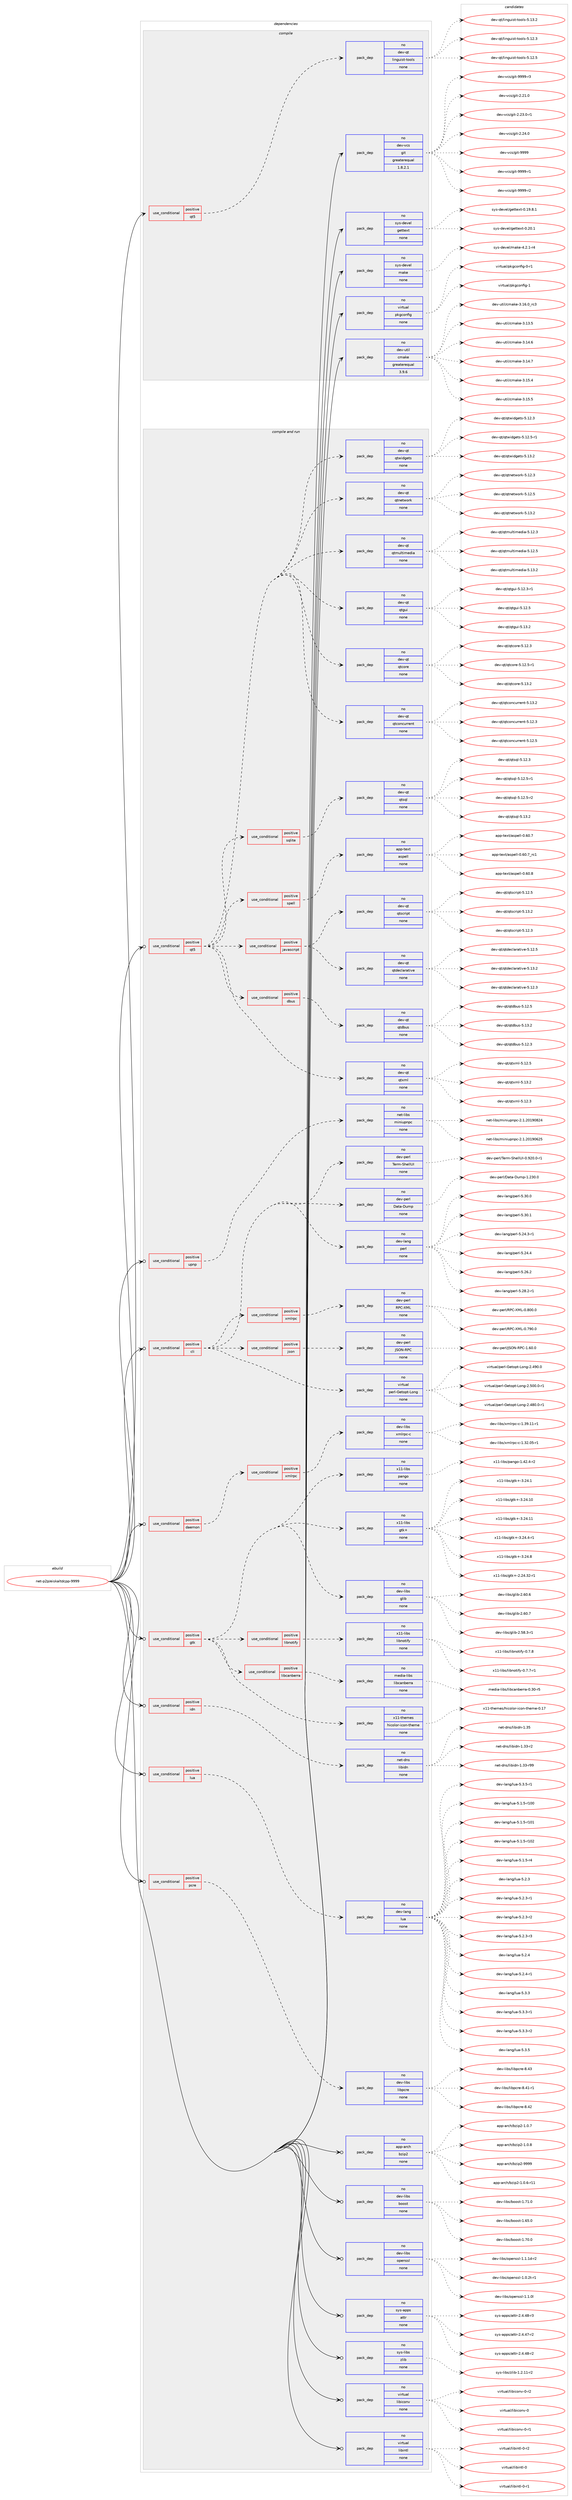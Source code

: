 digraph prolog {

# *************
# Graph options
# *************

newrank=true;
concentrate=true;
compound=true;
graph [rankdir=LR,fontname=Helvetica,fontsize=10,ranksep=1.5];#, ranksep=2.5, nodesep=0.2];
edge  [arrowhead=vee];
node  [fontname=Helvetica,fontsize=10];

# **********
# The ebuild
# **********

subgraph cluster_leftcol {
color=gray;
rank=same;
label=<<i>ebuild</i>>;
id [label="net-p2p/eiskaltdcpp-9999", color=red, width=4, href="../net-p2p/eiskaltdcpp-9999.svg"];
}

# ****************
# The dependencies
# ****************

subgraph cluster_midcol {
color=gray;
label=<<i>dependencies</i>>;
subgraph cluster_compile {
fillcolor="#eeeeee";
style=filled;
label=<<i>compile</i>>;
subgraph cond204752 {
dependency840020 [label=<<TABLE BORDER="0" CELLBORDER="1" CELLSPACING="0" CELLPADDING="4"><TR><TD ROWSPAN="3" CELLPADDING="10">use_conditional</TD></TR><TR><TD>positive</TD></TR><TR><TD>qt5</TD></TR></TABLE>>, shape=none, color=red];
subgraph pack620446 {
dependency840021 [label=<<TABLE BORDER="0" CELLBORDER="1" CELLSPACING="0" CELLPADDING="4" WIDTH="220"><TR><TD ROWSPAN="6" CELLPADDING="30">pack_dep</TD></TR><TR><TD WIDTH="110">no</TD></TR><TR><TD>dev-qt</TD></TR><TR><TD>linguist-tools</TD></TR><TR><TD>none</TD></TR><TR><TD></TD></TR></TABLE>>, shape=none, color=blue];
}
dependency840020:e -> dependency840021:w [weight=20,style="dashed",arrowhead="vee"];
}
id:e -> dependency840020:w [weight=20,style="solid",arrowhead="vee"];
subgraph pack620447 {
dependency840022 [label=<<TABLE BORDER="0" CELLBORDER="1" CELLSPACING="0" CELLPADDING="4" WIDTH="220"><TR><TD ROWSPAN="6" CELLPADDING="30">pack_dep</TD></TR><TR><TD WIDTH="110">no</TD></TR><TR><TD>dev-util</TD></TR><TR><TD>cmake</TD></TR><TR><TD>greaterequal</TD></TR><TR><TD>3.9.6</TD></TR></TABLE>>, shape=none, color=blue];
}
id:e -> dependency840022:w [weight=20,style="solid",arrowhead="vee"];
subgraph pack620448 {
dependency840023 [label=<<TABLE BORDER="0" CELLBORDER="1" CELLSPACING="0" CELLPADDING="4" WIDTH="220"><TR><TD ROWSPAN="6" CELLPADDING="30">pack_dep</TD></TR><TR><TD WIDTH="110">no</TD></TR><TR><TD>dev-vcs</TD></TR><TR><TD>git</TD></TR><TR><TD>greaterequal</TD></TR><TR><TD>1.8.2.1</TD></TR></TABLE>>, shape=none, color=blue];
}
id:e -> dependency840023:w [weight=20,style="solid",arrowhead="vee"];
subgraph pack620449 {
dependency840024 [label=<<TABLE BORDER="0" CELLBORDER="1" CELLSPACING="0" CELLPADDING="4" WIDTH="220"><TR><TD ROWSPAN="6" CELLPADDING="30">pack_dep</TD></TR><TR><TD WIDTH="110">no</TD></TR><TR><TD>sys-devel</TD></TR><TR><TD>gettext</TD></TR><TR><TD>none</TD></TR><TR><TD></TD></TR></TABLE>>, shape=none, color=blue];
}
id:e -> dependency840024:w [weight=20,style="solid",arrowhead="vee"];
subgraph pack620450 {
dependency840025 [label=<<TABLE BORDER="0" CELLBORDER="1" CELLSPACING="0" CELLPADDING="4" WIDTH="220"><TR><TD ROWSPAN="6" CELLPADDING="30">pack_dep</TD></TR><TR><TD WIDTH="110">no</TD></TR><TR><TD>sys-devel</TD></TR><TR><TD>make</TD></TR><TR><TD>none</TD></TR><TR><TD></TD></TR></TABLE>>, shape=none, color=blue];
}
id:e -> dependency840025:w [weight=20,style="solid",arrowhead="vee"];
subgraph pack620451 {
dependency840026 [label=<<TABLE BORDER="0" CELLBORDER="1" CELLSPACING="0" CELLPADDING="4" WIDTH="220"><TR><TD ROWSPAN="6" CELLPADDING="30">pack_dep</TD></TR><TR><TD WIDTH="110">no</TD></TR><TR><TD>virtual</TD></TR><TR><TD>pkgconfig</TD></TR><TR><TD>none</TD></TR><TR><TD></TD></TR></TABLE>>, shape=none, color=blue];
}
id:e -> dependency840026:w [weight=20,style="solid",arrowhead="vee"];
}
subgraph cluster_compileandrun {
fillcolor="#eeeeee";
style=filled;
label=<<i>compile and run</i>>;
subgraph cond204753 {
dependency840027 [label=<<TABLE BORDER="0" CELLBORDER="1" CELLSPACING="0" CELLPADDING="4"><TR><TD ROWSPAN="3" CELLPADDING="10">use_conditional</TD></TR><TR><TD>positive</TD></TR><TR><TD>cli</TD></TR></TABLE>>, shape=none, color=red];
subgraph pack620452 {
dependency840028 [label=<<TABLE BORDER="0" CELLBORDER="1" CELLSPACING="0" CELLPADDING="4" WIDTH="220"><TR><TD ROWSPAN="6" CELLPADDING="30">pack_dep</TD></TR><TR><TD WIDTH="110">no</TD></TR><TR><TD>dev-lang</TD></TR><TR><TD>perl</TD></TR><TR><TD>none</TD></TR><TR><TD></TD></TR></TABLE>>, shape=none, color=blue];
}
dependency840027:e -> dependency840028:w [weight=20,style="dashed",arrowhead="vee"];
subgraph pack620453 {
dependency840029 [label=<<TABLE BORDER="0" CELLBORDER="1" CELLSPACING="0" CELLPADDING="4" WIDTH="220"><TR><TD ROWSPAN="6" CELLPADDING="30">pack_dep</TD></TR><TR><TD WIDTH="110">no</TD></TR><TR><TD>dev-perl</TD></TR><TR><TD>Data-Dump</TD></TR><TR><TD>none</TD></TR><TR><TD></TD></TR></TABLE>>, shape=none, color=blue];
}
dependency840027:e -> dependency840029:w [weight=20,style="dashed",arrowhead="vee"];
subgraph pack620454 {
dependency840030 [label=<<TABLE BORDER="0" CELLBORDER="1" CELLSPACING="0" CELLPADDING="4" WIDTH="220"><TR><TD ROWSPAN="6" CELLPADDING="30">pack_dep</TD></TR><TR><TD WIDTH="110">no</TD></TR><TR><TD>dev-perl</TD></TR><TR><TD>Term-ShellUI</TD></TR><TR><TD>none</TD></TR><TR><TD></TD></TR></TABLE>>, shape=none, color=blue];
}
dependency840027:e -> dependency840030:w [weight=20,style="dashed",arrowhead="vee"];
subgraph pack620455 {
dependency840031 [label=<<TABLE BORDER="0" CELLBORDER="1" CELLSPACING="0" CELLPADDING="4" WIDTH="220"><TR><TD ROWSPAN="6" CELLPADDING="30">pack_dep</TD></TR><TR><TD WIDTH="110">no</TD></TR><TR><TD>virtual</TD></TR><TR><TD>perl-Getopt-Long</TD></TR><TR><TD>none</TD></TR><TR><TD></TD></TR></TABLE>>, shape=none, color=blue];
}
dependency840027:e -> dependency840031:w [weight=20,style="dashed",arrowhead="vee"];
subgraph cond204754 {
dependency840032 [label=<<TABLE BORDER="0" CELLBORDER="1" CELLSPACING="0" CELLPADDING="4"><TR><TD ROWSPAN="3" CELLPADDING="10">use_conditional</TD></TR><TR><TD>positive</TD></TR><TR><TD>json</TD></TR></TABLE>>, shape=none, color=red];
subgraph pack620456 {
dependency840033 [label=<<TABLE BORDER="0" CELLBORDER="1" CELLSPACING="0" CELLPADDING="4" WIDTH="220"><TR><TD ROWSPAN="6" CELLPADDING="30">pack_dep</TD></TR><TR><TD WIDTH="110">no</TD></TR><TR><TD>dev-perl</TD></TR><TR><TD>JSON-RPC</TD></TR><TR><TD>none</TD></TR><TR><TD></TD></TR></TABLE>>, shape=none, color=blue];
}
dependency840032:e -> dependency840033:w [weight=20,style="dashed",arrowhead="vee"];
}
dependency840027:e -> dependency840032:w [weight=20,style="dashed",arrowhead="vee"];
subgraph cond204755 {
dependency840034 [label=<<TABLE BORDER="0" CELLBORDER="1" CELLSPACING="0" CELLPADDING="4"><TR><TD ROWSPAN="3" CELLPADDING="10">use_conditional</TD></TR><TR><TD>positive</TD></TR><TR><TD>xmlrpc</TD></TR></TABLE>>, shape=none, color=red];
subgraph pack620457 {
dependency840035 [label=<<TABLE BORDER="0" CELLBORDER="1" CELLSPACING="0" CELLPADDING="4" WIDTH="220"><TR><TD ROWSPAN="6" CELLPADDING="30">pack_dep</TD></TR><TR><TD WIDTH="110">no</TD></TR><TR><TD>dev-perl</TD></TR><TR><TD>RPC-XML</TD></TR><TR><TD>none</TD></TR><TR><TD></TD></TR></TABLE>>, shape=none, color=blue];
}
dependency840034:e -> dependency840035:w [weight=20,style="dashed",arrowhead="vee"];
}
dependency840027:e -> dependency840034:w [weight=20,style="dashed",arrowhead="vee"];
}
id:e -> dependency840027:w [weight=20,style="solid",arrowhead="odotvee"];
subgraph cond204756 {
dependency840036 [label=<<TABLE BORDER="0" CELLBORDER="1" CELLSPACING="0" CELLPADDING="4"><TR><TD ROWSPAN="3" CELLPADDING="10">use_conditional</TD></TR><TR><TD>positive</TD></TR><TR><TD>daemon</TD></TR></TABLE>>, shape=none, color=red];
subgraph cond204757 {
dependency840037 [label=<<TABLE BORDER="0" CELLBORDER="1" CELLSPACING="0" CELLPADDING="4"><TR><TD ROWSPAN="3" CELLPADDING="10">use_conditional</TD></TR><TR><TD>positive</TD></TR><TR><TD>xmlrpc</TD></TR></TABLE>>, shape=none, color=red];
subgraph pack620458 {
dependency840038 [label=<<TABLE BORDER="0" CELLBORDER="1" CELLSPACING="0" CELLPADDING="4" WIDTH="220"><TR><TD ROWSPAN="6" CELLPADDING="30">pack_dep</TD></TR><TR><TD WIDTH="110">no</TD></TR><TR><TD>dev-libs</TD></TR><TR><TD>xmlrpc-c</TD></TR><TR><TD>none</TD></TR><TR><TD></TD></TR></TABLE>>, shape=none, color=blue];
}
dependency840037:e -> dependency840038:w [weight=20,style="dashed",arrowhead="vee"];
}
dependency840036:e -> dependency840037:w [weight=20,style="dashed",arrowhead="vee"];
}
id:e -> dependency840036:w [weight=20,style="solid",arrowhead="odotvee"];
subgraph cond204758 {
dependency840039 [label=<<TABLE BORDER="0" CELLBORDER="1" CELLSPACING="0" CELLPADDING="4"><TR><TD ROWSPAN="3" CELLPADDING="10">use_conditional</TD></TR><TR><TD>positive</TD></TR><TR><TD>gtk</TD></TR></TABLE>>, shape=none, color=red];
subgraph pack620459 {
dependency840040 [label=<<TABLE BORDER="0" CELLBORDER="1" CELLSPACING="0" CELLPADDING="4" WIDTH="220"><TR><TD ROWSPAN="6" CELLPADDING="30">pack_dep</TD></TR><TR><TD WIDTH="110">no</TD></TR><TR><TD>dev-libs</TD></TR><TR><TD>glib</TD></TR><TR><TD>none</TD></TR><TR><TD></TD></TR></TABLE>>, shape=none, color=blue];
}
dependency840039:e -> dependency840040:w [weight=20,style="dashed",arrowhead="vee"];
subgraph pack620460 {
dependency840041 [label=<<TABLE BORDER="0" CELLBORDER="1" CELLSPACING="0" CELLPADDING="4" WIDTH="220"><TR><TD ROWSPAN="6" CELLPADDING="30">pack_dep</TD></TR><TR><TD WIDTH="110">no</TD></TR><TR><TD>x11-libs</TD></TR><TR><TD>gtk+</TD></TR><TR><TD>none</TD></TR><TR><TD></TD></TR></TABLE>>, shape=none, color=blue];
}
dependency840039:e -> dependency840041:w [weight=20,style="dashed",arrowhead="vee"];
subgraph pack620461 {
dependency840042 [label=<<TABLE BORDER="0" CELLBORDER="1" CELLSPACING="0" CELLPADDING="4" WIDTH="220"><TR><TD ROWSPAN="6" CELLPADDING="30">pack_dep</TD></TR><TR><TD WIDTH="110">no</TD></TR><TR><TD>x11-libs</TD></TR><TR><TD>pango</TD></TR><TR><TD>none</TD></TR><TR><TD></TD></TR></TABLE>>, shape=none, color=blue];
}
dependency840039:e -> dependency840042:w [weight=20,style="dashed",arrowhead="vee"];
subgraph pack620462 {
dependency840043 [label=<<TABLE BORDER="0" CELLBORDER="1" CELLSPACING="0" CELLPADDING="4" WIDTH="220"><TR><TD ROWSPAN="6" CELLPADDING="30">pack_dep</TD></TR><TR><TD WIDTH="110">no</TD></TR><TR><TD>x11-themes</TD></TR><TR><TD>hicolor-icon-theme</TD></TR><TR><TD>none</TD></TR><TR><TD></TD></TR></TABLE>>, shape=none, color=blue];
}
dependency840039:e -> dependency840043:w [weight=20,style="dashed",arrowhead="vee"];
subgraph cond204759 {
dependency840044 [label=<<TABLE BORDER="0" CELLBORDER="1" CELLSPACING="0" CELLPADDING="4"><TR><TD ROWSPAN="3" CELLPADDING="10">use_conditional</TD></TR><TR><TD>positive</TD></TR><TR><TD>libcanberra</TD></TR></TABLE>>, shape=none, color=red];
subgraph pack620463 {
dependency840045 [label=<<TABLE BORDER="0" CELLBORDER="1" CELLSPACING="0" CELLPADDING="4" WIDTH="220"><TR><TD ROWSPAN="6" CELLPADDING="30">pack_dep</TD></TR><TR><TD WIDTH="110">no</TD></TR><TR><TD>media-libs</TD></TR><TR><TD>libcanberra</TD></TR><TR><TD>none</TD></TR><TR><TD></TD></TR></TABLE>>, shape=none, color=blue];
}
dependency840044:e -> dependency840045:w [weight=20,style="dashed",arrowhead="vee"];
}
dependency840039:e -> dependency840044:w [weight=20,style="dashed",arrowhead="vee"];
subgraph cond204760 {
dependency840046 [label=<<TABLE BORDER="0" CELLBORDER="1" CELLSPACING="0" CELLPADDING="4"><TR><TD ROWSPAN="3" CELLPADDING="10">use_conditional</TD></TR><TR><TD>positive</TD></TR><TR><TD>libnotify</TD></TR></TABLE>>, shape=none, color=red];
subgraph pack620464 {
dependency840047 [label=<<TABLE BORDER="0" CELLBORDER="1" CELLSPACING="0" CELLPADDING="4" WIDTH="220"><TR><TD ROWSPAN="6" CELLPADDING="30">pack_dep</TD></TR><TR><TD WIDTH="110">no</TD></TR><TR><TD>x11-libs</TD></TR><TR><TD>libnotify</TD></TR><TR><TD>none</TD></TR><TR><TD></TD></TR></TABLE>>, shape=none, color=blue];
}
dependency840046:e -> dependency840047:w [weight=20,style="dashed",arrowhead="vee"];
}
dependency840039:e -> dependency840046:w [weight=20,style="dashed",arrowhead="vee"];
}
id:e -> dependency840039:w [weight=20,style="solid",arrowhead="odotvee"];
subgraph cond204761 {
dependency840048 [label=<<TABLE BORDER="0" CELLBORDER="1" CELLSPACING="0" CELLPADDING="4"><TR><TD ROWSPAN="3" CELLPADDING="10">use_conditional</TD></TR><TR><TD>positive</TD></TR><TR><TD>idn</TD></TR></TABLE>>, shape=none, color=red];
subgraph pack620465 {
dependency840049 [label=<<TABLE BORDER="0" CELLBORDER="1" CELLSPACING="0" CELLPADDING="4" WIDTH="220"><TR><TD ROWSPAN="6" CELLPADDING="30">pack_dep</TD></TR><TR><TD WIDTH="110">no</TD></TR><TR><TD>net-dns</TD></TR><TR><TD>libidn</TD></TR><TR><TD>none</TD></TR><TR><TD></TD></TR></TABLE>>, shape=none, color=blue];
}
dependency840048:e -> dependency840049:w [weight=20,style="dashed",arrowhead="vee"];
}
id:e -> dependency840048:w [weight=20,style="solid",arrowhead="odotvee"];
subgraph cond204762 {
dependency840050 [label=<<TABLE BORDER="0" CELLBORDER="1" CELLSPACING="0" CELLPADDING="4"><TR><TD ROWSPAN="3" CELLPADDING="10">use_conditional</TD></TR><TR><TD>positive</TD></TR><TR><TD>lua</TD></TR></TABLE>>, shape=none, color=red];
subgraph pack620466 {
dependency840051 [label=<<TABLE BORDER="0" CELLBORDER="1" CELLSPACING="0" CELLPADDING="4" WIDTH="220"><TR><TD ROWSPAN="6" CELLPADDING="30">pack_dep</TD></TR><TR><TD WIDTH="110">no</TD></TR><TR><TD>dev-lang</TD></TR><TR><TD>lua</TD></TR><TR><TD>none</TD></TR><TR><TD></TD></TR></TABLE>>, shape=none, color=blue];
}
dependency840050:e -> dependency840051:w [weight=20,style="dashed",arrowhead="vee"];
}
id:e -> dependency840050:w [weight=20,style="solid",arrowhead="odotvee"];
subgraph cond204763 {
dependency840052 [label=<<TABLE BORDER="0" CELLBORDER="1" CELLSPACING="0" CELLPADDING="4"><TR><TD ROWSPAN="3" CELLPADDING="10">use_conditional</TD></TR><TR><TD>positive</TD></TR><TR><TD>pcre</TD></TR></TABLE>>, shape=none, color=red];
subgraph pack620467 {
dependency840053 [label=<<TABLE BORDER="0" CELLBORDER="1" CELLSPACING="0" CELLPADDING="4" WIDTH="220"><TR><TD ROWSPAN="6" CELLPADDING="30">pack_dep</TD></TR><TR><TD WIDTH="110">no</TD></TR><TR><TD>dev-libs</TD></TR><TR><TD>libpcre</TD></TR><TR><TD>none</TD></TR><TR><TD></TD></TR></TABLE>>, shape=none, color=blue];
}
dependency840052:e -> dependency840053:w [weight=20,style="dashed",arrowhead="vee"];
}
id:e -> dependency840052:w [weight=20,style="solid",arrowhead="odotvee"];
subgraph cond204764 {
dependency840054 [label=<<TABLE BORDER="0" CELLBORDER="1" CELLSPACING="0" CELLPADDING="4"><TR><TD ROWSPAN="3" CELLPADDING="10">use_conditional</TD></TR><TR><TD>positive</TD></TR><TR><TD>qt5</TD></TR></TABLE>>, shape=none, color=red];
subgraph pack620468 {
dependency840055 [label=<<TABLE BORDER="0" CELLBORDER="1" CELLSPACING="0" CELLPADDING="4" WIDTH="220"><TR><TD ROWSPAN="6" CELLPADDING="30">pack_dep</TD></TR><TR><TD WIDTH="110">no</TD></TR><TR><TD>dev-qt</TD></TR><TR><TD>qtconcurrent</TD></TR><TR><TD>none</TD></TR><TR><TD></TD></TR></TABLE>>, shape=none, color=blue];
}
dependency840054:e -> dependency840055:w [weight=20,style="dashed",arrowhead="vee"];
subgraph pack620469 {
dependency840056 [label=<<TABLE BORDER="0" CELLBORDER="1" CELLSPACING="0" CELLPADDING="4" WIDTH="220"><TR><TD ROWSPAN="6" CELLPADDING="30">pack_dep</TD></TR><TR><TD WIDTH="110">no</TD></TR><TR><TD>dev-qt</TD></TR><TR><TD>qtcore</TD></TR><TR><TD>none</TD></TR><TR><TD></TD></TR></TABLE>>, shape=none, color=blue];
}
dependency840054:e -> dependency840056:w [weight=20,style="dashed",arrowhead="vee"];
subgraph pack620470 {
dependency840057 [label=<<TABLE BORDER="0" CELLBORDER="1" CELLSPACING="0" CELLPADDING="4" WIDTH="220"><TR><TD ROWSPAN="6" CELLPADDING="30">pack_dep</TD></TR><TR><TD WIDTH="110">no</TD></TR><TR><TD>dev-qt</TD></TR><TR><TD>qtgui</TD></TR><TR><TD>none</TD></TR><TR><TD></TD></TR></TABLE>>, shape=none, color=blue];
}
dependency840054:e -> dependency840057:w [weight=20,style="dashed",arrowhead="vee"];
subgraph pack620471 {
dependency840058 [label=<<TABLE BORDER="0" CELLBORDER="1" CELLSPACING="0" CELLPADDING="4" WIDTH="220"><TR><TD ROWSPAN="6" CELLPADDING="30">pack_dep</TD></TR><TR><TD WIDTH="110">no</TD></TR><TR><TD>dev-qt</TD></TR><TR><TD>qtmultimedia</TD></TR><TR><TD>none</TD></TR><TR><TD></TD></TR></TABLE>>, shape=none, color=blue];
}
dependency840054:e -> dependency840058:w [weight=20,style="dashed",arrowhead="vee"];
subgraph pack620472 {
dependency840059 [label=<<TABLE BORDER="0" CELLBORDER="1" CELLSPACING="0" CELLPADDING="4" WIDTH="220"><TR><TD ROWSPAN="6" CELLPADDING="30">pack_dep</TD></TR><TR><TD WIDTH="110">no</TD></TR><TR><TD>dev-qt</TD></TR><TR><TD>qtnetwork</TD></TR><TR><TD>none</TD></TR><TR><TD></TD></TR></TABLE>>, shape=none, color=blue];
}
dependency840054:e -> dependency840059:w [weight=20,style="dashed",arrowhead="vee"];
subgraph pack620473 {
dependency840060 [label=<<TABLE BORDER="0" CELLBORDER="1" CELLSPACING="0" CELLPADDING="4" WIDTH="220"><TR><TD ROWSPAN="6" CELLPADDING="30">pack_dep</TD></TR><TR><TD WIDTH="110">no</TD></TR><TR><TD>dev-qt</TD></TR><TR><TD>qtwidgets</TD></TR><TR><TD>none</TD></TR><TR><TD></TD></TR></TABLE>>, shape=none, color=blue];
}
dependency840054:e -> dependency840060:w [weight=20,style="dashed",arrowhead="vee"];
subgraph pack620474 {
dependency840061 [label=<<TABLE BORDER="0" CELLBORDER="1" CELLSPACING="0" CELLPADDING="4" WIDTH="220"><TR><TD ROWSPAN="6" CELLPADDING="30">pack_dep</TD></TR><TR><TD WIDTH="110">no</TD></TR><TR><TD>dev-qt</TD></TR><TR><TD>qtxml</TD></TR><TR><TD>none</TD></TR><TR><TD></TD></TR></TABLE>>, shape=none, color=blue];
}
dependency840054:e -> dependency840061:w [weight=20,style="dashed",arrowhead="vee"];
subgraph cond204765 {
dependency840062 [label=<<TABLE BORDER="0" CELLBORDER="1" CELLSPACING="0" CELLPADDING="4"><TR><TD ROWSPAN="3" CELLPADDING="10">use_conditional</TD></TR><TR><TD>positive</TD></TR><TR><TD>dbus</TD></TR></TABLE>>, shape=none, color=red];
subgraph pack620475 {
dependency840063 [label=<<TABLE BORDER="0" CELLBORDER="1" CELLSPACING="0" CELLPADDING="4" WIDTH="220"><TR><TD ROWSPAN="6" CELLPADDING="30">pack_dep</TD></TR><TR><TD WIDTH="110">no</TD></TR><TR><TD>dev-qt</TD></TR><TR><TD>qtdbus</TD></TR><TR><TD>none</TD></TR><TR><TD></TD></TR></TABLE>>, shape=none, color=blue];
}
dependency840062:e -> dependency840063:w [weight=20,style="dashed",arrowhead="vee"];
}
dependency840054:e -> dependency840062:w [weight=20,style="dashed",arrowhead="vee"];
subgraph cond204766 {
dependency840064 [label=<<TABLE BORDER="0" CELLBORDER="1" CELLSPACING="0" CELLPADDING="4"><TR><TD ROWSPAN="3" CELLPADDING="10">use_conditional</TD></TR><TR><TD>positive</TD></TR><TR><TD>javascript</TD></TR></TABLE>>, shape=none, color=red];
subgraph pack620476 {
dependency840065 [label=<<TABLE BORDER="0" CELLBORDER="1" CELLSPACING="0" CELLPADDING="4" WIDTH="220"><TR><TD ROWSPAN="6" CELLPADDING="30">pack_dep</TD></TR><TR><TD WIDTH="110">no</TD></TR><TR><TD>dev-qt</TD></TR><TR><TD>qtdeclarative</TD></TR><TR><TD>none</TD></TR><TR><TD></TD></TR></TABLE>>, shape=none, color=blue];
}
dependency840064:e -> dependency840065:w [weight=20,style="dashed",arrowhead="vee"];
subgraph pack620477 {
dependency840066 [label=<<TABLE BORDER="0" CELLBORDER="1" CELLSPACING="0" CELLPADDING="4" WIDTH="220"><TR><TD ROWSPAN="6" CELLPADDING="30">pack_dep</TD></TR><TR><TD WIDTH="110">no</TD></TR><TR><TD>dev-qt</TD></TR><TR><TD>qtscript</TD></TR><TR><TD>none</TD></TR><TR><TD></TD></TR></TABLE>>, shape=none, color=blue];
}
dependency840064:e -> dependency840066:w [weight=20,style="dashed",arrowhead="vee"];
}
dependency840054:e -> dependency840064:w [weight=20,style="dashed",arrowhead="vee"];
subgraph cond204767 {
dependency840067 [label=<<TABLE BORDER="0" CELLBORDER="1" CELLSPACING="0" CELLPADDING="4"><TR><TD ROWSPAN="3" CELLPADDING="10">use_conditional</TD></TR><TR><TD>positive</TD></TR><TR><TD>spell</TD></TR></TABLE>>, shape=none, color=red];
subgraph pack620478 {
dependency840068 [label=<<TABLE BORDER="0" CELLBORDER="1" CELLSPACING="0" CELLPADDING="4" WIDTH="220"><TR><TD ROWSPAN="6" CELLPADDING="30">pack_dep</TD></TR><TR><TD WIDTH="110">no</TD></TR><TR><TD>app-text</TD></TR><TR><TD>aspell</TD></TR><TR><TD>none</TD></TR><TR><TD></TD></TR></TABLE>>, shape=none, color=blue];
}
dependency840067:e -> dependency840068:w [weight=20,style="dashed",arrowhead="vee"];
}
dependency840054:e -> dependency840067:w [weight=20,style="dashed",arrowhead="vee"];
subgraph cond204768 {
dependency840069 [label=<<TABLE BORDER="0" CELLBORDER="1" CELLSPACING="0" CELLPADDING="4"><TR><TD ROWSPAN="3" CELLPADDING="10">use_conditional</TD></TR><TR><TD>positive</TD></TR><TR><TD>sqlite</TD></TR></TABLE>>, shape=none, color=red];
subgraph pack620479 {
dependency840070 [label=<<TABLE BORDER="0" CELLBORDER="1" CELLSPACING="0" CELLPADDING="4" WIDTH="220"><TR><TD ROWSPAN="6" CELLPADDING="30">pack_dep</TD></TR><TR><TD WIDTH="110">no</TD></TR><TR><TD>dev-qt</TD></TR><TR><TD>qtsql</TD></TR><TR><TD>none</TD></TR><TR><TD></TD></TR></TABLE>>, shape=none, color=blue];
}
dependency840069:e -> dependency840070:w [weight=20,style="dashed",arrowhead="vee"];
}
dependency840054:e -> dependency840069:w [weight=20,style="dashed",arrowhead="vee"];
}
id:e -> dependency840054:w [weight=20,style="solid",arrowhead="odotvee"];
subgraph cond204769 {
dependency840071 [label=<<TABLE BORDER="0" CELLBORDER="1" CELLSPACING="0" CELLPADDING="4"><TR><TD ROWSPAN="3" CELLPADDING="10">use_conditional</TD></TR><TR><TD>positive</TD></TR><TR><TD>upnp</TD></TR></TABLE>>, shape=none, color=red];
subgraph pack620480 {
dependency840072 [label=<<TABLE BORDER="0" CELLBORDER="1" CELLSPACING="0" CELLPADDING="4" WIDTH="220"><TR><TD ROWSPAN="6" CELLPADDING="30">pack_dep</TD></TR><TR><TD WIDTH="110">no</TD></TR><TR><TD>net-libs</TD></TR><TR><TD>miniupnpc</TD></TR><TR><TD>none</TD></TR><TR><TD></TD></TR></TABLE>>, shape=none, color=blue];
}
dependency840071:e -> dependency840072:w [weight=20,style="dashed",arrowhead="vee"];
}
id:e -> dependency840071:w [weight=20,style="solid",arrowhead="odotvee"];
subgraph pack620481 {
dependency840073 [label=<<TABLE BORDER="0" CELLBORDER="1" CELLSPACING="0" CELLPADDING="4" WIDTH="220"><TR><TD ROWSPAN="6" CELLPADDING="30">pack_dep</TD></TR><TR><TD WIDTH="110">no</TD></TR><TR><TD>app-arch</TD></TR><TR><TD>bzip2</TD></TR><TR><TD>none</TD></TR><TR><TD></TD></TR></TABLE>>, shape=none, color=blue];
}
id:e -> dependency840073:w [weight=20,style="solid",arrowhead="odotvee"];
subgraph pack620482 {
dependency840074 [label=<<TABLE BORDER="0" CELLBORDER="1" CELLSPACING="0" CELLPADDING="4" WIDTH="220"><TR><TD ROWSPAN="6" CELLPADDING="30">pack_dep</TD></TR><TR><TD WIDTH="110">no</TD></TR><TR><TD>dev-libs</TD></TR><TR><TD>boost</TD></TR><TR><TD>none</TD></TR><TR><TD></TD></TR></TABLE>>, shape=none, color=blue];
}
id:e -> dependency840074:w [weight=20,style="solid",arrowhead="odotvee"];
subgraph pack620483 {
dependency840075 [label=<<TABLE BORDER="0" CELLBORDER="1" CELLSPACING="0" CELLPADDING="4" WIDTH="220"><TR><TD ROWSPAN="6" CELLPADDING="30">pack_dep</TD></TR><TR><TD WIDTH="110">no</TD></TR><TR><TD>dev-libs</TD></TR><TR><TD>openssl</TD></TR><TR><TD>none</TD></TR><TR><TD></TD></TR></TABLE>>, shape=none, color=blue];
}
id:e -> dependency840075:w [weight=20,style="solid",arrowhead="odotvee"];
subgraph pack620484 {
dependency840076 [label=<<TABLE BORDER="0" CELLBORDER="1" CELLSPACING="0" CELLPADDING="4" WIDTH="220"><TR><TD ROWSPAN="6" CELLPADDING="30">pack_dep</TD></TR><TR><TD WIDTH="110">no</TD></TR><TR><TD>sys-apps</TD></TR><TR><TD>attr</TD></TR><TR><TD>none</TD></TR><TR><TD></TD></TR></TABLE>>, shape=none, color=blue];
}
id:e -> dependency840076:w [weight=20,style="solid",arrowhead="odotvee"];
subgraph pack620485 {
dependency840077 [label=<<TABLE BORDER="0" CELLBORDER="1" CELLSPACING="0" CELLPADDING="4" WIDTH="220"><TR><TD ROWSPAN="6" CELLPADDING="30">pack_dep</TD></TR><TR><TD WIDTH="110">no</TD></TR><TR><TD>sys-libs</TD></TR><TR><TD>zlib</TD></TR><TR><TD>none</TD></TR><TR><TD></TD></TR></TABLE>>, shape=none, color=blue];
}
id:e -> dependency840077:w [weight=20,style="solid",arrowhead="odotvee"];
subgraph pack620486 {
dependency840078 [label=<<TABLE BORDER="0" CELLBORDER="1" CELLSPACING="0" CELLPADDING="4" WIDTH="220"><TR><TD ROWSPAN="6" CELLPADDING="30">pack_dep</TD></TR><TR><TD WIDTH="110">no</TD></TR><TR><TD>virtual</TD></TR><TR><TD>libiconv</TD></TR><TR><TD>none</TD></TR><TR><TD></TD></TR></TABLE>>, shape=none, color=blue];
}
id:e -> dependency840078:w [weight=20,style="solid",arrowhead="odotvee"];
subgraph pack620487 {
dependency840079 [label=<<TABLE BORDER="0" CELLBORDER="1" CELLSPACING="0" CELLPADDING="4" WIDTH="220"><TR><TD ROWSPAN="6" CELLPADDING="30">pack_dep</TD></TR><TR><TD WIDTH="110">no</TD></TR><TR><TD>virtual</TD></TR><TR><TD>libintl</TD></TR><TR><TD>none</TD></TR><TR><TD></TD></TR></TABLE>>, shape=none, color=blue];
}
id:e -> dependency840079:w [weight=20,style="solid",arrowhead="odotvee"];
}
subgraph cluster_run {
fillcolor="#eeeeee";
style=filled;
label=<<i>run</i>>;
}
}

# **************
# The candidates
# **************

subgraph cluster_choices {
rank=same;
color=gray;
label=<<i>candidates</i>>;

subgraph choice620446 {
color=black;
nodesep=1;
choice10010111845113116471081051101031171051151164511611111110811545534649504651 [label="dev-qt/linguist-tools-5.12.3", color=red, width=4,href="../dev-qt/linguist-tools-5.12.3.svg"];
choice10010111845113116471081051101031171051151164511611111110811545534649504653 [label="dev-qt/linguist-tools-5.12.5", color=red, width=4,href="../dev-qt/linguist-tools-5.12.5.svg"];
choice10010111845113116471081051101031171051151164511611111110811545534649514650 [label="dev-qt/linguist-tools-5.13.2", color=red, width=4,href="../dev-qt/linguist-tools-5.13.2.svg"];
dependency840021:e -> choice10010111845113116471081051101031171051151164511611111110811545534649504651:w [style=dotted,weight="100"];
dependency840021:e -> choice10010111845113116471081051101031171051151164511611111110811545534649504653:w [style=dotted,weight="100"];
dependency840021:e -> choice10010111845113116471081051101031171051151164511611111110811545534649514650:w [style=dotted,weight="100"];
}
subgraph choice620447 {
color=black;
nodesep=1;
choice1001011184511711610510847991099710710145514649514653 [label="dev-util/cmake-3.13.5", color=red, width=4,href="../dev-util/cmake-3.13.5.svg"];
choice1001011184511711610510847991099710710145514649524654 [label="dev-util/cmake-3.14.6", color=red, width=4,href="../dev-util/cmake-3.14.6.svg"];
choice1001011184511711610510847991099710710145514649524655 [label="dev-util/cmake-3.14.7", color=red, width=4,href="../dev-util/cmake-3.14.7.svg"];
choice1001011184511711610510847991099710710145514649534652 [label="dev-util/cmake-3.15.4", color=red, width=4,href="../dev-util/cmake-3.15.4.svg"];
choice1001011184511711610510847991099710710145514649534653 [label="dev-util/cmake-3.15.5", color=red, width=4,href="../dev-util/cmake-3.15.5.svg"];
choice1001011184511711610510847991099710710145514649544648951149951 [label="dev-util/cmake-3.16.0_rc3", color=red, width=4,href="../dev-util/cmake-3.16.0_rc3.svg"];
dependency840022:e -> choice1001011184511711610510847991099710710145514649514653:w [style=dotted,weight="100"];
dependency840022:e -> choice1001011184511711610510847991099710710145514649524654:w [style=dotted,weight="100"];
dependency840022:e -> choice1001011184511711610510847991099710710145514649524655:w [style=dotted,weight="100"];
dependency840022:e -> choice1001011184511711610510847991099710710145514649534652:w [style=dotted,weight="100"];
dependency840022:e -> choice1001011184511711610510847991099710710145514649534653:w [style=dotted,weight="100"];
dependency840022:e -> choice1001011184511711610510847991099710710145514649544648951149951:w [style=dotted,weight="100"];
}
subgraph choice620448 {
color=black;
nodesep=1;
choice10010111845118991154710310511645504650494648 [label="dev-vcs/git-2.21.0", color=red, width=4,href="../dev-vcs/git-2.21.0.svg"];
choice100101118451189911547103105116455046505146484511449 [label="dev-vcs/git-2.23.0-r1", color=red, width=4,href="../dev-vcs/git-2.23.0-r1.svg"];
choice10010111845118991154710310511645504650524648 [label="dev-vcs/git-2.24.0", color=red, width=4,href="../dev-vcs/git-2.24.0.svg"];
choice1001011184511899115471031051164557575757 [label="dev-vcs/git-9999", color=red, width=4,href="../dev-vcs/git-9999.svg"];
choice10010111845118991154710310511645575757574511449 [label="dev-vcs/git-9999-r1", color=red, width=4,href="../dev-vcs/git-9999-r1.svg"];
choice10010111845118991154710310511645575757574511450 [label="dev-vcs/git-9999-r2", color=red, width=4,href="../dev-vcs/git-9999-r2.svg"];
choice10010111845118991154710310511645575757574511451 [label="dev-vcs/git-9999-r3", color=red, width=4,href="../dev-vcs/git-9999-r3.svg"];
dependency840023:e -> choice10010111845118991154710310511645504650494648:w [style=dotted,weight="100"];
dependency840023:e -> choice100101118451189911547103105116455046505146484511449:w [style=dotted,weight="100"];
dependency840023:e -> choice10010111845118991154710310511645504650524648:w [style=dotted,weight="100"];
dependency840023:e -> choice1001011184511899115471031051164557575757:w [style=dotted,weight="100"];
dependency840023:e -> choice10010111845118991154710310511645575757574511449:w [style=dotted,weight="100"];
dependency840023:e -> choice10010111845118991154710310511645575757574511450:w [style=dotted,weight="100"];
dependency840023:e -> choice10010111845118991154710310511645575757574511451:w [style=dotted,weight="100"];
}
subgraph choice620449 {
color=black;
nodesep=1;
choice1151211154510010111810110847103101116116101120116454846495746564649 [label="sys-devel/gettext-0.19.8.1", color=red, width=4,href="../sys-devel/gettext-0.19.8.1.svg"];
choice115121115451001011181011084710310111611610112011645484650484649 [label="sys-devel/gettext-0.20.1", color=red, width=4,href="../sys-devel/gettext-0.20.1.svg"];
dependency840024:e -> choice1151211154510010111810110847103101116116101120116454846495746564649:w [style=dotted,weight="100"];
dependency840024:e -> choice115121115451001011181011084710310111611610112011645484650484649:w [style=dotted,weight="100"];
}
subgraph choice620450 {
color=black;
nodesep=1;
choice1151211154510010111810110847109971071014552465046494511452 [label="sys-devel/make-4.2.1-r4", color=red, width=4,href="../sys-devel/make-4.2.1-r4.svg"];
dependency840025:e -> choice1151211154510010111810110847109971071014552465046494511452:w [style=dotted,weight="100"];
}
subgraph choice620451 {
color=black;
nodesep=1;
choice11810511411611797108471121071039911111010210510345484511449 [label="virtual/pkgconfig-0-r1", color=red, width=4,href="../virtual/pkgconfig-0-r1.svg"];
choice1181051141161179710847112107103991111101021051034549 [label="virtual/pkgconfig-1", color=red, width=4,href="../virtual/pkgconfig-1.svg"];
dependency840026:e -> choice11810511411611797108471121071039911111010210510345484511449:w [style=dotted,weight="100"];
dependency840026:e -> choice1181051141161179710847112107103991111101021051034549:w [style=dotted,weight="100"];
}
subgraph choice620452 {
color=black;
nodesep=1;
choice100101118451089711010347112101114108455346505246514511449 [label="dev-lang/perl-5.24.3-r1", color=red, width=4,href="../dev-lang/perl-5.24.3-r1.svg"];
choice10010111845108971101034711210111410845534650524652 [label="dev-lang/perl-5.24.4", color=red, width=4,href="../dev-lang/perl-5.24.4.svg"];
choice10010111845108971101034711210111410845534650544650 [label="dev-lang/perl-5.26.2", color=red, width=4,href="../dev-lang/perl-5.26.2.svg"];
choice100101118451089711010347112101114108455346505646504511449 [label="dev-lang/perl-5.28.2-r1", color=red, width=4,href="../dev-lang/perl-5.28.2-r1.svg"];
choice10010111845108971101034711210111410845534651484648 [label="dev-lang/perl-5.30.0", color=red, width=4,href="../dev-lang/perl-5.30.0.svg"];
choice10010111845108971101034711210111410845534651484649 [label="dev-lang/perl-5.30.1", color=red, width=4,href="../dev-lang/perl-5.30.1.svg"];
dependency840028:e -> choice100101118451089711010347112101114108455346505246514511449:w [style=dotted,weight="100"];
dependency840028:e -> choice10010111845108971101034711210111410845534650524652:w [style=dotted,weight="100"];
dependency840028:e -> choice10010111845108971101034711210111410845534650544650:w [style=dotted,weight="100"];
dependency840028:e -> choice100101118451089711010347112101114108455346505646504511449:w [style=dotted,weight="100"];
dependency840028:e -> choice10010111845108971101034711210111410845534651484648:w [style=dotted,weight="100"];
dependency840028:e -> choice10010111845108971101034711210111410845534651484649:w [style=dotted,weight="100"];
}
subgraph choice620453 {
color=black;
nodesep=1;
choice100101118451121011141084768971169745681171091124549465051484648 [label="dev-perl/Data-Dump-1.230.0", color=red, width=4,href="../dev-perl/Data-Dump-1.230.0.svg"];
dependency840029:e -> choice100101118451121011141084768971169745681171091124549465051484648:w [style=dotted,weight="100"];
}
subgraph choice620454 {
color=black;
nodesep=1;
choice1001011184511210111410847841011141094583104101108108857345484657504846484511449 [label="dev-perl/Term-ShellUI-0.920.0-r1", color=red, width=4,href="../dev-perl/Term-ShellUI-0.920.0-r1.svg"];
dependency840030:e -> choice1001011184511210111410847841011141094583104101108108857345484657504846484511449:w [style=dotted,weight="100"];
}
subgraph choice620455 {
color=black;
nodesep=1;
choice11810511411611797108471121011141084571101116111112116457611111010345504652564846484511449 [label="virtual/perl-Getopt-Long-2.480.0-r1", color=red, width=4,href="../virtual/perl-Getopt-Long-2.480.0-r1.svg"];
choice1181051141161179710847112101114108457110111611111211645761111101034550465257484648 [label="virtual/perl-Getopt-Long-2.490.0", color=red, width=4,href="../virtual/perl-Getopt-Long-2.490.0.svg"];
choice11810511411611797108471121011141084571101116111112116457611111010345504653484846484511449 [label="virtual/perl-Getopt-Long-2.500.0-r1", color=red, width=4,href="../virtual/perl-Getopt-Long-2.500.0-r1.svg"];
dependency840031:e -> choice11810511411611797108471121011141084571101116111112116457611111010345504652564846484511449:w [style=dotted,weight="100"];
dependency840031:e -> choice1181051141161179710847112101114108457110111611111211645761111101034550465257484648:w [style=dotted,weight="100"];
dependency840031:e -> choice11810511411611797108471121011141084571101116111112116457611111010345504653484846484511449:w [style=dotted,weight="100"];
}
subgraph choice620456 {
color=black;
nodesep=1;
choice1001011184511210111410847748379784582806745494654484648 [label="dev-perl/JSON-RPC-1.60.0", color=red, width=4,href="../dev-perl/JSON-RPC-1.60.0.svg"];
dependency840033:e -> choice1001011184511210111410847748379784582806745494654484648:w [style=dotted,weight="100"];
}
subgraph choice620457 {
color=black;
nodesep=1;
choice1001011184511210111410847828067458877764548465557484648 [label="dev-perl/RPC-XML-0.790.0", color=red, width=4,href="../dev-perl/RPC-XML-0.790.0.svg"];
choice1001011184511210111410847828067458877764548465648484648 [label="dev-perl/RPC-XML-0.800.0", color=red, width=4,href="../dev-perl/RPC-XML-0.800.0.svg"];
dependency840035:e -> choice1001011184511210111410847828067458877764548465557484648:w [style=dotted,weight="100"];
dependency840035:e -> choice1001011184511210111410847828067458877764548465648484648:w [style=dotted,weight="100"];
}
subgraph choice620458 {
color=black;
nodesep=1;
choice10010111845108105981154712010910811411299459945494651504648534511449 [label="dev-libs/xmlrpc-c-1.32.05-r1", color=red, width=4,href="../dev-libs/xmlrpc-c-1.32.05-r1.svg"];
choice10010111845108105981154712010910811411299459945494651574649494511449 [label="dev-libs/xmlrpc-c-1.39.11-r1", color=red, width=4,href="../dev-libs/xmlrpc-c-1.39.11-r1.svg"];
dependency840038:e -> choice10010111845108105981154712010910811411299459945494651504648534511449:w [style=dotted,weight="100"];
dependency840038:e -> choice10010111845108105981154712010910811411299459945494651574649494511449:w [style=dotted,weight="100"];
}
subgraph choice620459 {
color=black;
nodesep=1;
choice10010111845108105981154710310810598455046535646514511449 [label="dev-libs/glib-2.58.3-r1", color=red, width=4,href="../dev-libs/glib-2.58.3-r1.svg"];
choice1001011184510810598115471031081059845504654484654 [label="dev-libs/glib-2.60.6", color=red, width=4,href="../dev-libs/glib-2.60.6.svg"];
choice1001011184510810598115471031081059845504654484655 [label="dev-libs/glib-2.60.7", color=red, width=4,href="../dev-libs/glib-2.60.7.svg"];
dependency840040:e -> choice10010111845108105981154710310810598455046535646514511449:w [style=dotted,weight="100"];
dependency840040:e -> choice1001011184510810598115471031081059845504654484654:w [style=dotted,weight="100"];
dependency840040:e -> choice1001011184510810598115471031081059845504654484655:w [style=dotted,weight="100"];
}
subgraph choice620460 {
color=black;
nodesep=1;
choice12049494510810598115471031161074345504650524651504511449 [label="x11-libs/gtk+-2.24.32-r1", color=red, width=4,href="../x11-libs/gtk+-2.24.32-r1.svg"];
choice12049494510810598115471031161074345514650524649 [label="x11-libs/gtk+-3.24.1", color=red, width=4,href="../x11-libs/gtk+-3.24.1.svg"];
choice1204949451081059811547103116107434551465052464948 [label="x11-libs/gtk+-3.24.10", color=red, width=4,href="../x11-libs/gtk+-3.24.10.svg"];
choice1204949451081059811547103116107434551465052464949 [label="x11-libs/gtk+-3.24.11", color=red, width=4,href="../x11-libs/gtk+-3.24.11.svg"];
choice120494945108105981154710311610743455146505246524511449 [label="x11-libs/gtk+-3.24.4-r1", color=red, width=4,href="../x11-libs/gtk+-3.24.4-r1.svg"];
choice12049494510810598115471031161074345514650524656 [label="x11-libs/gtk+-3.24.8", color=red, width=4,href="../x11-libs/gtk+-3.24.8.svg"];
dependency840041:e -> choice12049494510810598115471031161074345504650524651504511449:w [style=dotted,weight="100"];
dependency840041:e -> choice12049494510810598115471031161074345514650524649:w [style=dotted,weight="100"];
dependency840041:e -> choice1204949451081059811547103116107434551465052464948:w [style=dotted,weight="100"];
dependency840041:e -> choice1204949451081059811547103116107434551465052464949:w [style=dotted,weight="100"];
dependency840041:e -> choice120494945108105981154710311610743455146505246524511449:w [style=dotted,weight="100"];
dependency840041:e -> choice12049494510810598115471031161074345514650524656:w [style=dotted,weight="100"];
}
subgraph choice620461 {
color=black;
nodesep=1;
choice120494945108105981154711297110103111454946525046524511450 [label="x11-libs/pango-1.42.4-r2", color=red, width=4,href="../x11-libs/pango-1.42.4-r2.svg"];
dependency840042:e -> choice120494945108105981154711297110103111454946525046524511450:w [style=dotted,weight="100"];
}
subgraph choice620462 {
color=black;
nodesep=1;
choice12049494511610410110910111547104105991111081111144510599111110451161041011091014548464955 [label="x11-themes/hicolor-icon-theme-0.17", color=red, width=4,href="../x11-themes/hicolor-icon-theme-0.17.svg"];
dependency840043:e -> choice12049494511610410110910111547104105991111081111144510599111110451161041011091014548464955:w [style=dotted,weight="100"];
}
subgraph choice620463 {
color=black;
nodesep=1;
choice10910110010597451081059811547108105989997110981011141149745484651484511453 [label="media-libs/libcanberra-0.30-r5", color=red, width=4,href="../media-libs/libcanberra-0.30-r5.svg"];
dependency840045:e -> choice10910110010597451081059811547108105989997110981011141149745484651484511453:w [style=dotted,weight="100"];
}
subgraph choice620464 {
color=black;
nodesep=1;
choice1204949451081059811547108105981101111161051021214548465546554511449 [label="x11-libs/libnotify-0.7.7-r1", color=red, width=4,href="../x11-libs/libnotify-0.7.7-r1.svg"];
choice120494945108105981154710810598110111116105102121454846554656 [label="x11-libs/libnotify-0.7.8", color=red, width=4,href="../x11-libs/libnotify-0.7.8.svg"];
dependency840047:e -> choice1204949451081059811547108105981101111161051021214548465546554511449:w [style=dotted,weight="100"];
dependency840047:e -> choice120494945108105981154710810598110111116105102121454846554656:w [style=dotted,weight="100"];
}
subgraph choice620465 {
color=black;
nodesep=1;
choice11010111645100110115471081059810510011045494651514511450 [label="net-dns/libidn-1.33-r2", color=red, width=4,href="../net-dns/libidn-1.33-r2.svg"];
choice1101011164510011011547108105981051001104549465151451145757 [label="net-dns/libidn-1.33-r99", color=red, width=4,href="../net-dns/libidn-1.33-r99.svg"];
choice1101011164510011011547108105981051001104549465153 [label="net-dns/libidn-1.35", color=red, width=4,href="../net-dns/libidn-1.35.svg"];
dependency840049:e -> choice11010111645100110115471081059810510011045494651514511450:w [style=dotted,weight="100"];
dependency840049:e -> choice1101011164510011011547108105981051001104549465151451145757:w [style=dotted,weight="100"];
dependency840049:e -> choice1101011164510011011547108105981051001104549465153:w [style=dotted,weight="100"];
}
subgraph choice620466 {
color=black;
nodesep=1;
choice1001011184510897110103471081179745534649465345114494848 [label="dev-lang/lua-5.1.5-r100", color=red, width=4,href="../dev-lang/lua-5.1.5-r100.svg"];
choice1001011184510897110103471081179745534649465345114494849 [label="dev-lang/lua-5.1.5-r101", color=red, width=4,href="../dev-lang/lua-5.1.5-r101.svg"];
choice1001011184510897110103471081179745534649465345114494850 [label="dev-lang/lua-5.1.5-r102", color=red, width=4,href="../dev-lang/lua-5.1.5-r102.svg"];
choice100101118451089711010347108117974553464946534511452 [label="dev-lang/lua-5.1.5-r4", color=red, width=4,href="../dev-lang/lua-5.1.5-r4.svg"];
choice10010111845108971101034710811797455346504651 [label="dev-lang/lua-5.2.3", color=red, width=4,href="../dev-lang/lua-5.2.3.svg"];
choice100101118451089711010347108117974553465046514511449 [label="dev-lang/lua-5.2.3-r1", color=red, width=4,href="../dev-lang/lua-5.2.3-r1.svg"];
choice100101118451089711010347108117974553465046514511450 [label="dev-lang/lua-5.2.3-r2", color=red, width=4,href="../dev-lang/lua-5.2.3-r2.svg"];
choice100101118451089711010347108117974553465046514511451 [label="dev-lang/lua-5.2.3-r3", color=red, width=4,href="../dev-lang/lua-5.2.3-r3.svg"];
choice10010111845108971101034710811797455346504652 [label="dev-lang/lua-5.2.4", color=red, width=4,href="../dev-lang/lua-5.2.4.svg"];
choice100101118451089711010347108117974553465046524511449 [label="dev-lang/lua-5.2.4-r1", color=red, width=4,href="../dev-lang/lua-5.2.4-r1.svg"];
choice10010111845108971101034710811797455346514651 [label="dev-lang/lua-5.3.3", color=red, width=4,href="../dev-lang/lua-5.3.3.svg"];
choice100101118451089711010347108117974553465146514511449 [label="dev-lang/lua-5.3.3-r1", color=red, width=4,href="../dev-lang/lua-5.3.3-r1.svg"];
choice100101118451089711010347108117974553465146514511450 [label="dev-lang/lua-5.3.3-r2", color=red, width=4,href="../dev-lang/lua-5.3.3-r2.svg"];
choice10010111845108971101034710811797455346514653 [label="dev-lang/lua-5.3.5", color=red, width=4,href="../dev-lang/lua-5.3.5.svg"];
choice100101118451089711010347108117974553465146534511449 [label="dev-lang/lua-5.3.5-r1", color=red, width=4,href="../dev-lang/lua-5.3.5-r1.svg"];
dependency840051:e -> choice1001011184510897110103471081179745534649465345114494848:w [style=dotted,weight="100"];
dependency840051:e -> choice1001011184510897110103471081179745534649465345114494849:w [style=dotted,weight="100"];
dependency840051:e -> choice1001011184510897110103471081179745534649465345114494850:w [style=dotted,weight="100"];
dependency840051:e -> choice100101118451089711010347108117974553464946534511452:w [style=dotted,weight="100"];
dependency840051:e -> choice10010111845108971101034710811797455346504651:w [style=dotted,weight="100"];
dependency840051:e -> choice100101118451089711010347108117974553465046514511449:w [style=dotted,weight="100"];
dependency840051:e -> choice100101118451089711010347108117974553465046514511450:w [style=dotted,weight="100"];
dependency840051:e -> choice100101118451089711010347108117974553465046514511451:w [style=dotted,weight="100"];
dependency840051:e -> choice10010111845108971101034710811797455346504652:w [style=dotted,weight="100"];
dependency840051:e -> choice100101118451089711010347108117974553465046524511449:w [style=dotted,weight="100"];
dependency840051:e -> choice10010111845108971101034710811797455346514651:w [style=dotted,weight="100"];
dependency840051:e -> choice100101118451089711010347108117974553465146514511449:w [style=dotted,weight="100"];
dependency840051:e -> choice100101118451089711010347108117974553465146514511450:w [style=dotted,weight="100"];
dependency840051:e -> choice10010111845108971101034710811797455346514653:w [style=dotted,weight="100"];
dependency840051:e -> choice100101118451089711010347108117974553465146534511449:w [style=dotted,weight="100"];
}
subgraph choice620467 {
color=black;
nodesep=1;
choice100101118451081059811547108105981129911410145564652494511449 [label="dev-libs/libpcre-8.41-r1", color=red, width=4,href="../dev-libs/libpcre-8.41-r1.svg"];
choice10010111845108105981154710810598112991141014556465250 [label="dev-libs/libpcre-8.42", color=red, width=4,href="../dev-libs/libpcre-8.42.svg"];
choice10010111845108105981154710810598112991141014556465251 [label="dev-libs/libpcre-8.43", color=red, width=4,href="../dev-libs/libpcre-8.43.svg"];
dependency840053:e -> choice100101118451081059811547108105981129911410145564652494511449:w [style=dotted,weight="100"];
dependency840053:e -> choice10010111845108105981154710810598112991141014556465250:w [style=dotted,weight="100"];
dependency840053:e -> choice10010111845108105981154710810598112991141014556465251:w [style=dotted,weight="100"];
}
subgraph choice620468 {
color=black;
nodesep=1;
choice1001011184511311647113116991111109911711411410111011645534649504651 [label="dev-qt/qtconcurrent-5.12.3", color=red, width=4,href="../dev-qt/qtconcurrent-5.12.3.svg"];
choice1001011184511311647113116991111109911711411410111011645534649504653 [label="dev-qt/qtconcurrent-5.12.5", color=red, width=4,href="../dev-qt/qtconcurrent-5.12.5.svg"];
choice1001011184511311647113116991111109911711411410111011645534649514650 [label="dev-qt/qtconcurrent-5.13.2", color=red, width=4,href="../dev-qt/qtconcurrent-5.13.2.svg"];
dependency840055:e -> choice1001011184511311647113116991111109911711411410111011645534649504651:w [style=dotted,weight="100"];
dependency840055:e -> choice1001011184511311647113116991111109911711411410111011645534649504653:w [style=dotted,weight="100"];
dependency840055:e -> choice1001011184511311647113116991111109911711411410111011645534649514650:w [style=dotted,weight="100"];
}
subgraph choice620469 {
color=black;
nodesep=1;
choice10010111845113116471131169911111410145534649504651 [label="dev-qt/qtcore-5.12.3", color=red, width=4,href="../dev-qt/qtcore-5.12.3.svg"];
choice100101118451131164711311699111114101455346495046534511449 [label="dev-qt/qtcore-5.12.5-r1", color=red, width=4,href="../dev-qt/qtcore-5.12.5-r1.svg"];
choice10010111845113116471131169911111410145534649514650 [label="dev-qt/qtcore-5.13.2", color=red, width=4,href="../dev-qt/qtcore-5.13.2.svg"];
dependency840056:e -> choice10010111845113116471131169911111410145534649504651:w [style=dotted,weight="100"];
dependency840056:e -> choice100101118451131164711311699111114101455346495046534511449:w [style=dotted,weight="100"];
dependency840056:e -> choice10010111845113116471131169911111410145534649514650:w [style=dotted,weight="100"];
}
subgraph choice620470 {
color=black;
nodesep=1;
choice1001011184511311647113116103117105455346495046514511449 [label="dev-qt/qtgui-5.12.3-r1", color=red, width=4,href="../dev-qt/qtgui-5.12.3-r1.svg"];
choice100101118451131164711311610311710545534649504653 [label="dev-qt/qtgui-5.12.5", color=red, width=4,href="../dev-qt/qtgui-5.12.5.svg"];
choice100101118451131164711311610311710545534649514650 [label="dev-qt/qtgui-5.13.2", color=red, width=4,href="../dev-qt/qtgui-5.13.2.svg"];
dependency840057:e -> choice1001011184511311647113116103117105455346495046514511449:w [style=dotted,weight="100"];
dependency840057:e -> choice100101118451131164711311610311710545534649504653:w [style=dotted,weight="100"];
dependency840057:e -> choice100101118451131164711311610311710545534649514650:w [style=dotted,weight="100"];
}
subgraph choice620471 {
color=black;
nodesep=1;
choice10010111845113116471131161091171081161051091011001059745534649504651 [label="dev-qt/qtmultimedia-5.12.3", color=red, width=4,href="../dev-qt/qtmultimedia-5.12.3.svg"];
choice10010111845113116471131161091171081161051091011001059745534649504653 [label="dev-qt/qtmultimedia-5.12.5", color=red, width=4,href="../dev-qt/qtmultimedia-5.12.5.svg"];
choice10010111845113116471131161091171081161051091011001059745534649514650 [label="dev-qt/qtmultimedia-5.13.2", color=red, width=4,href="../dev-qt/qtmultimedia-5.13.2.svg"];
dependency840058:e -> choice10010111845113116471131161091171081161051091011001059745534649504651:w [style=dotted,weight="100"];
dependency840058:e -> choice10010111845113116471131161091171081161051091011001059745534649504653:w [style=dotted,weight="100"];
dependency840058:e -> choice10010111845113116471131161091171081161051091011001059745534649514650:w [style=dotted,weight="100"];
}
subgraph choice620472 {
color=black;
nodesep=1;
choice100101118451131164711311611010111611911111410745534649504651 [label="dev-qt/qtnetwork-5.12.3", color=red, width=4,href="../dev-qt/qtnetwork-5.12.3.svg"];
choice100101118451131164711311611010111611911111410745534649504653 [label="dev-qt/qtnetwork-5.12.5", color=red, width=4,href="../dev-qt/qtnetwork-5.12.5.svg"];
choice100101118451131164711311611010111611911111410745534649514650 [label="dev-qt/qtnetwork-5.13.2", color=red, width=4,href="../dev-qt/qtnetwork-5.13.2.svg"];
dependency840059:e -> choice100101118451131164711311611010111611911111410745534649504651:w [style=dotted,weight="100"];
dependency840059:e -> choice100101118451131164711311611010111611911111410745534649504653:w [style=dotted,weight="100"];
dependency840059:e -> choice100101118451131164711311611010111611911111410745534649514650:w [style=dotted,weight="100"];
}
subgraph choice620473 {
color=black;
nodesep=1;
choice100101118451131164711311611910510010310111611545534649504651 [label="dev-qt/qtwidgets-5.12.3", color=red, width=4,href="../dev-qt/qtwidgets-5.12.3.svg"];
choice1001011184511311647113116119105100103101116115455346495046534511449 [label="dev-qt/qtwidgets-5.12.5-r1", color=red, width=4,href="../dev-qt/qtwidgets-5.12.5-r1.svg"];
choice100101118451131164711311611910510010310111611545534649514650 [label="dev-qt/qtwidgets-5.13.2", color=red, width=4,href="../dev-qt/qtwidgets-5.13.2.svg"];
dependency840060:e -> choice100101118451131164711311611910510010310111611545534649504651:w [style=dotted,weight="100"];
dependency840060:e -> choice1001011184511311647113116119105100103101116115455346495046534511449:w [style=dotted,weight="100"];
dependency840060:e -> choice100101118451131164711311611910510010310111611545534649514650:w [style=dotted,weight="100"];
}
subgraph choice620474 {
color=black;
nodesep=1;
choice100101118451131164711311612010910845534649504651 [label="dev-qt/qtxml-5.12.3", color=red, width=4,href="../dev-qt/qtxml-5.12.3.svg"];
choice100101118451131164711311612010910845534649504653 [label="dev-qt/qtxml-5.12.5", color=red, width=4,href="../dev-qt/qtxml-5.12.5.svg"];
choice100101118451131164711311612010910845534649514650 [label="dev-qt/qtxml-5.13.2", color=red, width=4,href="../dev-qt/qtxml-5.13.2.svg"];
dependency840061:e -> choice100101118451131164711311612010910845534649504651:w [style=dotted,weight="100"];
dependency840061:e -> choice100101118451131164711311612010910845534649504653:w [style=dotted,weight="100"];
dependency840061:e -> choice100101118451131164711311612010910845534649514650:w [style=dotted,weight="100"];
}
subgraph choice620475 {
color=black;
nodesep=1;
choice10010111845113116471131161009811711545534649504651 [label="dev-qt/qtdbus-5.12.3", color=red, width=4,href="../dev-qt/qtdbus-5.12.3.svg"];
choice10010111845113116471131161009811711545534649504653 [label="dev-qt/qtdbus-5.12.5", color=red, width=4,href="../dev-qt/qtdbus-5.12.5.svg"];
choice10010111845113116471131161009811711545534649514650 [label="dev-qt/qtdbus-5.13.2", color=red, width=4,href="../dev-qt/qtdbus-5.13.2.svg"];
dependency840063:e -> choice10010111845113116471131161009811711545534649504651:w [style=dotted,weight="100"];
dependency840063:e -> choice10010111845113116471131161009811711545534649504653:w [style=dotted,weight="100"];
dependency840063:e -> choice10010111845113116471131161009811711545534649514650:w [style=dotted,weight="100"];
}
subgraph choice620476 {
color=black;
nodesep=1;
choice100101118451131164711311610010199108971149711610511810145534649504651 [label="dev-qt/qtdeclarative-5.12.3", color=red, width=4,href="../dev-qt/qtdeclarative-5.12.3.svg"];
choice100101118451131164711311610010199108971149711610511810145534649504653 [label="dev-qt/qtdeclarative-5.12.5", color=red, width=4,href="../dev-qt/qtdeclarative-5.12.5.svg"];
choice100101118451131164711311610010199108971149711610511810145534649514650 [label="dev-qt/qtdeclarative-5.13.2", color=red, width=4,href="../dev-qt/qtdeclarative-5.13.2.svg"];
dependency840065:e -> choice100101118451131164711311610010199108971149711610511810145534649504651:w [style=dotted,weight="100"];
dependency840065:e -> choice100101118451131164711311610010199108971149711610511810145534649504653:w [style=dotted,weight="100"];
dependency840065:e -> choice100101118451131164711311610010199108971149711610511810145534649514650:w [style=dotted,weight="100"];
}
subgraph choice620477 {
color=black;
nodesep=1;
choice10010111845113116471131161159911410511211645534649504651 [label="dev-qt/qtscript-5.12.3", color=red, width=4,href="../dev-qt/qtscript-5.12.3.svg"];
choice10010111845113116471131161159911410511211645534649504653 [label="dev-qt/qtscript-5.12.5", color=red, width=4,href="../dev-qt/qtscript-5.12.5.svg"];
choice10010111845113116471131161159911410511211645534649514650 [label="dev-qt/qtscript-5.13.2", color=red, width=4,href="../dev-qt/qtscript-5.13.2.svg"];
dependency840066:e -> choice10010111845113116471131161159911410511211645534649504651:w [style=dotted,weight="100"];
dependency840066:e -> choice10010111845113116471131161159911410511211645534649504653:w [style=dotted,weight="100"];
dependency840066:e -> choice10010111845113116471131161159911410511211645534649514650:w [style=dotted,weight="100"];
}
subgraph choice620478 {
color=black;
nodesep=1;
choice9711211245116101120116479711511210110810845484654484655 [label="app-text/aspell-0.60.7", color=red, width=4,href="../app-text/aspell-0.60.7.svg"];
choice9711211245116101120116479711511210110810845484654484655951149949 [label="app-text/aspell-0.60.7_rc1", color=red, width=4,href="../app-text/aspell-0.60.7_rc1.svg"];
choice9711211245116101120116479711511210110810845484654484656 [label="app-text/aspell-0.60.8", color=red, width=4,href="../app-text/aspell-0.60.8.svg"];
dependency840068:e -> choice9711211245116101120116479711511210110810845484654484655:w [style=dotted,weight="100"];
dependency840068:e -> choice9711211245116101120116479711511210110810845484654484655951149949:w [style=dotted,weight="100"];
dependency840068:e -> choice9711211245116101120116479711511210110810845484654484656:w [style=dotted,weight="100"];
}
subgraph choice620479 {
color=black;
nodesep=1;
choice100101118451131164711311611511310845534649504651 [label="dev-qt/qtsql-5.12.3", color=red, width=4,href="../dev-qt/qtsql-5.12.3.svg"];
choice1001011184511311647113116115113108455346495046534511449 [label="dev-qt/qtsql-5.12.5-r1", color=red, width=4,href="../dev-qt/qtsql-5.12.5-r1.svg"];
choice1001011184511311647113116115113108455346495046534511450 [label="dev-qt/qtsql-5.12.5-r2", color=red, width=4,href="../dev-qt/qtsql-5.12.5-r2.svg"];
choice100101118451131164711311611511310845534649514650 [label="dev-qt/qtsql-5.13.2", color=red, width=4,href="../dev-qt/qtsql-5.13.2.svg"];
dependency840070:e -> choice100101118451131164711311611511310845534649504651:w [style=dotted,weight="100"];
dependency840070:e -> choice1001011184511311647113116115113108455346495046534511449:w [style=dotted,weight="100"];
dependency840070:e -> choice1001011184511311647113116115113108455346495046534511450:w [style=dotted,weight="100"];
dependency840070:e -> choice100101118451131164711311611511310845534649514650:w [style=dotted,weight="100"];
}
subgraph choice620480 {
color=black;
nodesep=1;
choice1101011164510810598115471091051101051171121101129945504649465048495748545053 [label="net-libs/miniupnpc-2.1.20190625", color=red, width=4,href="../net-libs/miniupnpc-2.1.20190625.svg"];
choice1101011164510810598115471091051101051171121101129945504649465048495748565052 [label="net-libs/miniupnpc-2.1.20190824", color=red, width=4,href="../net-libs/miniupnpc-2.1.20190824.svg"];
dependency840072:e -> choice1101011164510810598115471091051101051171121101129945504649465048495748545053:w [style=dotted,weight="100"];
dependency840072:e -> choice1101011164510810598115471091051101051171121101129945504649465048495748565052:w [style=dotted,weight="100"];
}
subgraph choice620481 {
color=black;
nodesep=1;
choice97112112459711499104479812210511250454946484654451144949 [label="app-arch/bzip2-1.0.6-r11", color=red, width=4,href="../app-arch/bzip2-1.0.6-r11.svg"];
choice97112112459711499104479812210511250454946484655 [label="app-arch/bzip2-1.0.7", color=red, width=4,href="../app-arch/bzip2-1.0.7.svg"];
choice97112112459711499104479812210511250454946484656 [label="app-arch/bzip2-1.0.8", color=red, width=4,href="../app-arch/bzip2-1.0.8.svg"];
choice971121124597114991044798122105112504557575757 [label="app-arch/bzip2-9999", color=red, width=4,href="../app-arch/bzip2-9999.svg"];
dependency840073:e -> choice97112112459711499104479812210511250454946484654451144949:w [style=dotted,weight="100"];
dependency840073:e -> choice97112112459711499104479812210511250454946484655:w [style=dotted,weight="100"];
dependency840073:e -> choice97112112459711499104479812210511250454946484656:w [style=dotted,weight="100"];
dependency840073:e -> choice971121124597114991044798122105112504557575757:w [style=dotted,weight="100"];
}
subgraph choice620482 {
color=black;
nodesep=1;
choice1001011184510810598115479811111111511645494654534648 [label="dev-libs/boost-1.65.0", color=red, width=4,href="../dev-libs/boost-1.65.0.svg"];
choice1001011184510810598115479811111111511645494655484648 [label="dev-libs/boost-1.70.0", color=red, width=4,href="../dev-libs/boost-1.70.0.svg"];
choice1001011184510810598115479811111111511645494655494648 [label="dev-libs/boost-1.71.0", color=red, width=4,href="../dev-libs/boost-1.71.0.svg"];
dependency840074:e -> choice1001011184510810598115479811111111511645494654534648:w [style=dotted,weight="100"];
dependency840074:e -> choice1001011184510810598115479811111111511645494655484648:w [style=dotted,weight="100"];
dependency840074:e -> choice1001011184510810598115479811111111511645494655494648:w [style=dotted,weight="100"];
}
subgraph choice620483 {
color=black;
nodesep=1;
choice1001011184510810598115471111121011101151151084549464846501164511449 [label="dev-libs/openssl-1.0.2t-r1", color=red, width=4,href="../dev-libs/openssl-1.0.2t-r1.svg"];
choice100101118451081059811547111112101110115115108454946494648108 [label="dev-libs/openssl-1.1.0l", color=red, width=4,href="../dev-libs/openssl-1.1.0l.svg"];
choice1001011184510810598115471111121011101151151084549464946491004511450 [label="dev-libs/openssl-1.1.1d-r2", color=red, width=4,href="../dev-libs/openssl-1.1.1d-r2.svg"];
dependency840075:e -> choice1001011184510810598115471111121011101151151084549464846501164511449:w [style=dotted,weight="100"];
dependency840075:e -> choice100101118451081059811547111112101110115115108454946494648108:w [style=dotted,weight="100"];
dependency840075:e -> choice1001011184510810598115471111121011101151151084549464946491004511450:w [style=dotted,weight="100"];
}
subgraph choice620484 {
color=black;
nodesep=1;
choice11512111545971121121154797116116114455046524652554511450 [label="sys-apps/attr-2.4.47-r2", color=red, width=4,href="../sys-apps/attr-2.4.47-r2.svg"];
choice11512111545971121121154797116116114455046524652564511450 [label="sys-apps/attr-2.4.48-r2", color=red, width=4,href="../sys-apps/attr-2.4.48-r2.svg"];
choice11512111545971121121154797116116114455046524652564511451 [label="sys-apps/attr-2.4.48-r3", color=red, width=4,href="../sys-apps/attr-2.4.48-r3.svg"];
dependency840076:e -> choice11512111545971121121154797116116114455046524652554511450:w [style=dotted,weight="100"];
dependency840076:e -> choice11512111545971121121154797116116114455046524652564511450:w [style=dotted,weight="100"];
dependency840076:e -> choice11512111545971121121154797116116114455046524652564511451:w [style=dotted,weight="100"];
}
subgraph choice620485 {
color=black;
nodesep=1;
choice11512111545108105981154712210810598454946504649494511450 [label="sys-libs/zlib-1.2.11-r2", color=red, width=4,href="../sys-libs/zlib-1.2.11-r2.svg"];
dependency840077:e -> choice11512111545108105981154712210810598454946504649494511450:w [style=dotted,weight="100"];
}
subgraph choice620486 {
color=black;
nodesep=1;
choice118105114116117971084710810598105991111101184548 [label="virtual/libiconv-0", color=red, width=4,href="../virtual/libiconv-0.svg"];
choice1181051141161179710847108105981059911111011845484511449 [label="virtual/libiconv-0-r1", color=red, width=4,href="../virtual/libiconv-0-r1.svg"];
choice1181051141161179710847108105981059911111011845484511450 [label="virtual/libiconv-0-r2", color=red, width=4,href="../virtual/libiconv-0-r2.svg"];
dependency840078:e -> choice118105114116117971084710810598105991111101184548:w [style=dotted,weight="100"];
dependency840078:e -> choice1181051141161179710847108105981059911111011845484511449:w [style=dotted,weight="100"];
dependency840078:e -> choice1181051141161179710847108105981059911111011845484511450:w [style=dotted,weight="100"];
}
subgraph choice620487 {
color=black;
nodesep=1;
choice1181051141161179710847108105981051101161084548 [label="virtual/libintl-0", color=red, width=4,href="../virtual/libintl-0.svg"];
choice11810511411611797108471081059810511011610845484511449 [label="virtual/libintl-0-r1", color=red, width=4,href="../virtual/libintl-0-r1.svg"];
choice11810511411611797108471081059810511011610845484511450 [label="virtual/libintl-0-r2", color=red, width=4,href="../virtual/libintl-0-r2.svg"];
dependency840079:e -> choice1181051141161179710847108105981051101161084548:w [style=dotted,weight="100"];
dependency840079:e -> choice11810511411611797108471081059810511011610845484511449:w [style=dotted,weight="100"];
dependency840079:e -> choice11810511411611797108471081059810511011610845484511450:w [style=dotted,weight="100"];
}
}

}

